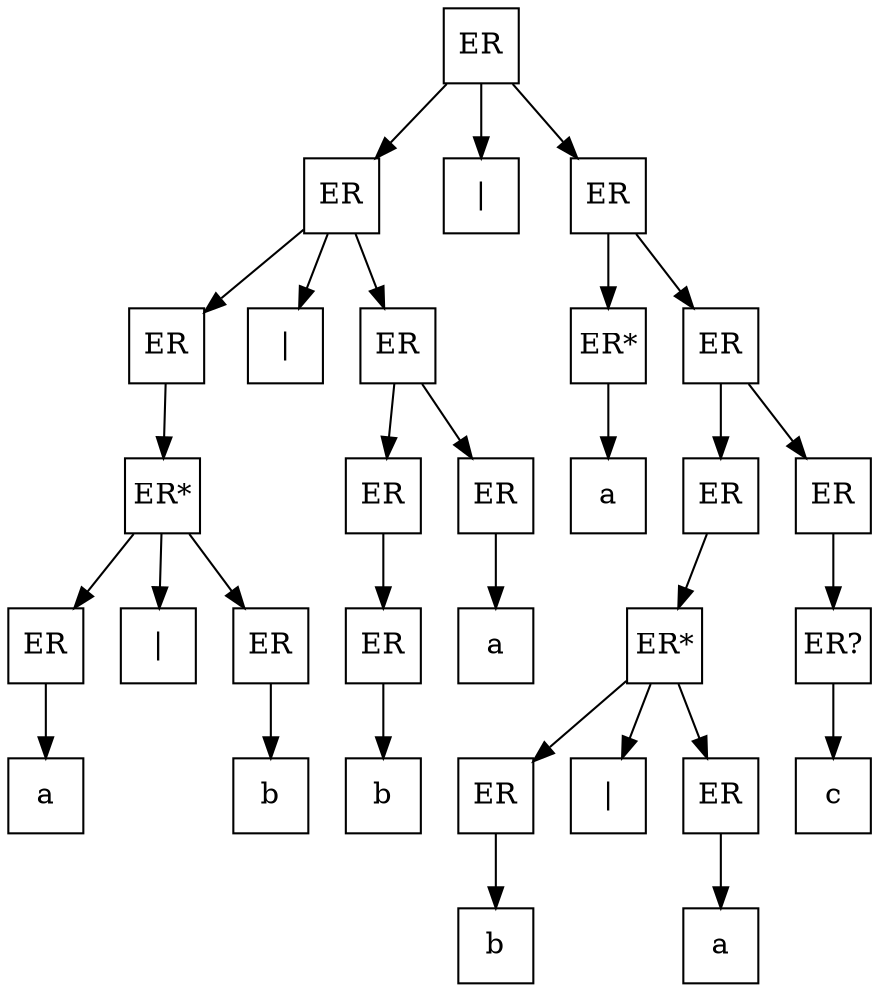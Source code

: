 #
# Árvore de Thompson ((a|b)*|b*a)|a*b(b|a)*c?
#
digraph thompson_tree {
  rankdir=TB;
    node[shape = square, margin="0,0", fontsize=14];


  ER_0 [ label="ER" ];

  ER_11 [ label="ER" ];
  ER_12 [ label="|" ];
  ER_13 [ label="ER" ];
    
  ER_21 [ label="ER" ];
  ER_22 [ label="|" ];
  ER_23 [ label="ER" ];
  ER_24 [ label="ER*" ];
  ER_25 [ label="ER" ];
    
  ER_31 [ label="ER*" ];
  ER_32 [ label="ER" ];
  ER_33 [ label="ER" ];
  ER_34 [ label="a" ];
  ER_35 [ label="ER" ];
  ER_36 [ label="ER" ];
    
  ER_41 [ label="ER" ];
  ER_42 [ label="|" ];
  ER_43 [ label="ER" ];
  ER_44 [ label="ER" ];
  ER_45 [ label="a" ];
  ER_46 [ label="ER*" ];
  ER_47 [ label="ER?" ];

  ER_51 [ label="a" ];
  ER_52 [ label="b" ];
  ER_53 [ label="b" ];
  ER_54 [ label="ER" ];
  ER_55 [ label="|" ];
  ER_56 [ label="ER" ];
  ER_57 [ label="c" ];

  ER_61 [ label="b" ];
  ER_62 [ label="a" ];

  ER_0 -> ER_11;
  ER_0 -> ER_12;
  ER_0 -> ER_13;

  ER_11 -> ER_21;
  ER_11 -> ER_22;
  ER_11 -> ER_23;
  ER_13 -> ER_24;
  ER_13 -> ER_25;

  ER_21 -> ER_31;
  ER_23 -> ER_32;
  ER_23 -> ER_33;
  ER_24 -> ER_34;
  ER_25 -> ER_35;
  ER_25 -> ER_36;

ER_31 -> ER_41;
ER_31 -> ER_42;
ER_31 -> ER_43;
ER_32 -> ER_44;
ER_33 -> ER_45;
ER_35 -> ER_46;
ER_36 -> ER_47;

ER_41 -> ER_51;
ER_43 -> ER_52;
ER_44 -> ER_53;
ER_46 -> ER_54;
ER_46 -> ER_55;
ER_46 -> ER_56;
ER_47 -> ER_57;

ER_54 -> ER_61;
ER_56 -> ER_62;

}
